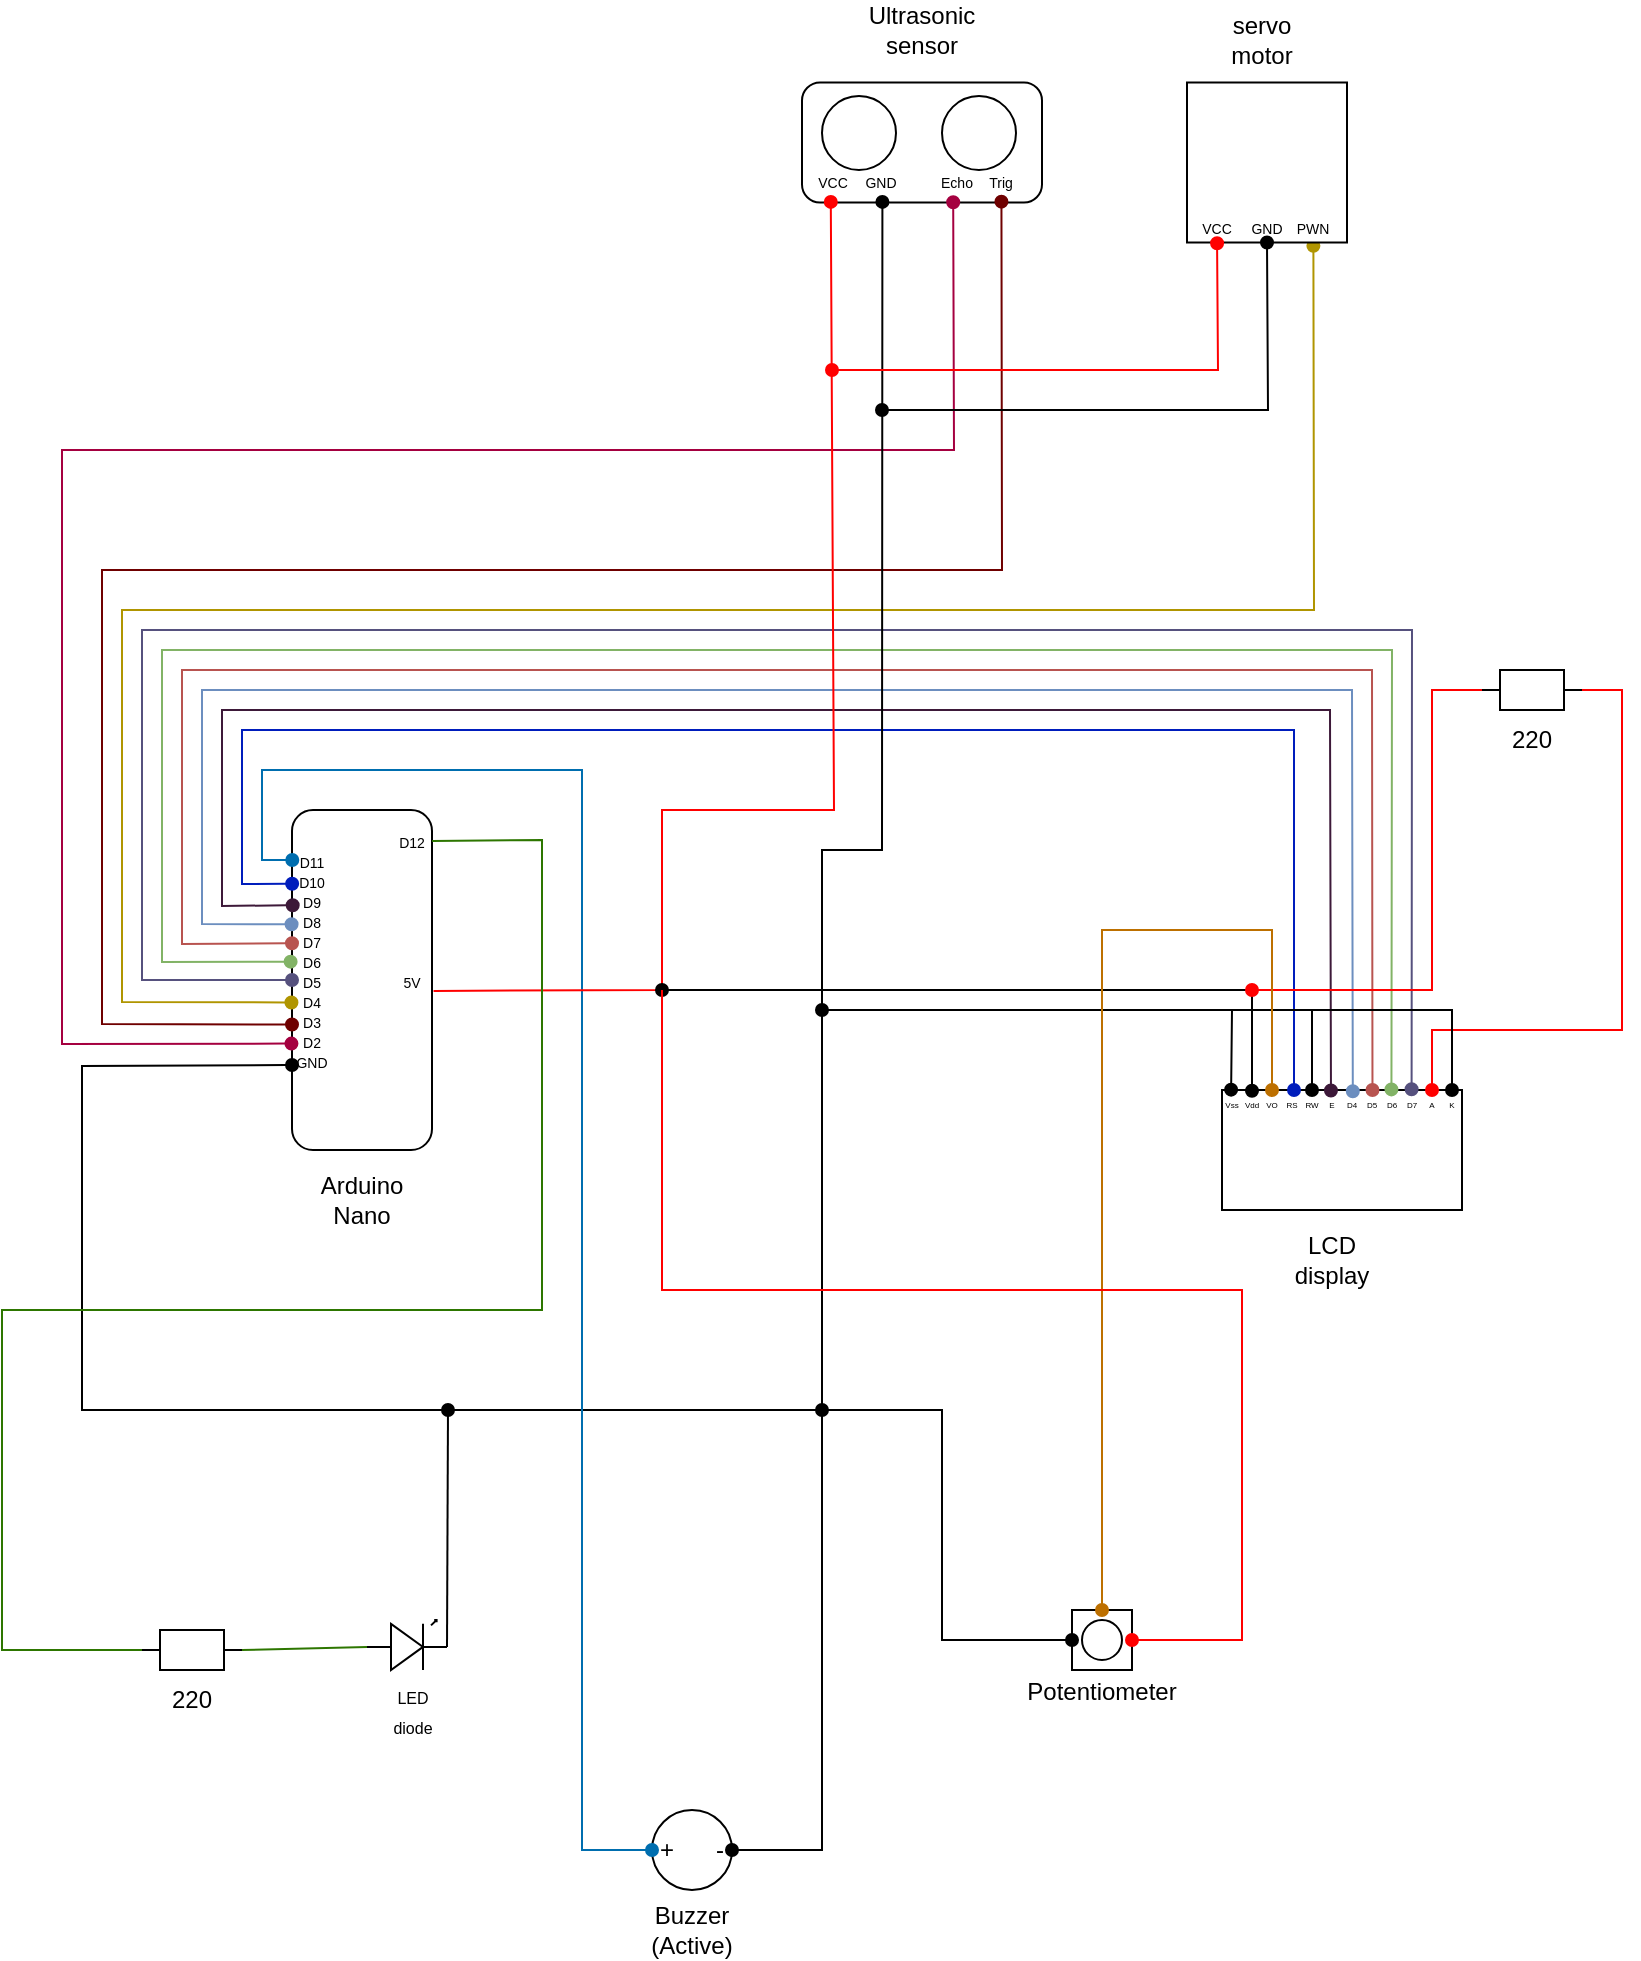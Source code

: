 <mxfile version="27.0.2">
  <diagram name="Page-1" id="8T4DduPxEkSUczB1RB__">
    <mxGraphModel dx="1150" dy="988" grid="1" gridSize="10" guides="1" tooltips="1" connect="1" arrows="1" fold="1" page="1" pageScale="1" pageWidth="850" pageHeight="1100" math="0" shadow="0">
      <root>
        <mxCell id="0" />
        <mxCell id="1" parent="0" />
        <mxCell id="VtMSIpUSbgN7GNLW5Yxd-1" value="" style="rounded=1;whiteSpace=wrap;html=1;rotation=90;" vertex="1" parent="1">
          <mxGeometry x="105" y="470" width="170" height="70" as="geometry" />
        </mxCell>
        <mxCell id="VtMSIpUSbgN7GNLW5Yxd-2" value="&lt;font style=&quot;font-size: 7px;&quot;&gt;D2&lt;/font&gt;" style="text;strokeColor=none;align=center;fillColor=none;html=1;verticalAlign=middle;whiteSpace=wrap;rounded=0;" vertex="1" parent="1">
          <mxGeometry x="160" y="530" width="10" height="10" as="geometry" />
        </mxCell>
        <mxCell id="VtMSIpUSbgN7GNLW5Yxd-4" value="&lt;font style=&quot;font-size: 7px;&quot;&gt;D3&lt;/font&gt;" style="text;strokeColor=none;align=center;fillColor=none;html=1;verticalAlign=middle;whiteSpace=wrap;rounded=0;" vertex="1" parent="1">
          <mxGeometry x="160" y="520" width="10" height="10" as="geometry" />
        </mxCell>
        <mxCell id="VtMSIpUSbgN7GNLW5Yxd-5" value="&lt;font style=&quot;font-size: 7px;&quot;&gt;D4&lt;/font&gt;" style="text;strokeColor=none;align=center;fillColor=none;html=1;verticalAlign=middle;whiteSpace=wrap;rounded=0;" vertex="1" parent="1">
          <mxGeometry x="160" y="510" width="10" height="10" as="geometry" />
        </mxCell>
        <mxCell id="VtMSIpUSbgN7GNLW5Yxd-6" value="&lt;font style=&quot;font-size: 7px;&quot;&gt;D5&lt;/font&gt;" style="text;strokeColor=none;align=center;fillColor=none;html=1;verticalAlign=middle;whiteSpace=wrap;rounded=0;" vertex="1" parent="1">
          <mxGeometry x="160" y="500" width="10" height="10" as="geometry" />
        </mxCell>
        <mxCell id="VtMSIpUSbgN7GNLW5Yxd-7" value="&lt;font style=&quot;font-size: 7px;&quot;&gt;D6&lt;/font&gt;" style="text;strokeColor=none;align=center;fillColor=none;html=1;verticalAlign=middle;whiteSpace=wrap;rounded=0;" vertex="1" parent="1">
          <mxGeometry x="160" y="490" width="10" height="10" as="geometry" />
        </mxCell>
        <mxCell id="VtMSIpUSbgN7GNLW5Yxd-8" value="&lt;font style=&quot;font-size: 7px;&quot;&gt;D7&lt;/font&gt;" style="text;strokeColor=none;align=center;fillColor=none;html=1;verticalAlign=middle;whiteSpace=wrap;rounded=0;" vertex="1" parent="1">
          <mxGeometry x="160" y="480" width="10" height="10" as="geometry" />
        </mxCell>
        <mxCell id="VtMSIpUSbgN7GNLW5Yxd-9" value="&lt;font style=&quot;font-size: 7px;&quot;&gt;D8&lt;/font&gt;" style="text;strokeColor=none;align=center;fillColor=none;html=1;verticalAlign=middle;whiteSpace=wrap;rounded=0;" vertex="1" parent="1">
          <mxGeometry x="160" y="470" width="10" height="10" as="geometry" />
        </mxCell>
        <mxCell id="VtMSIpUSbgN7GNLW5Yxd-10" value="&lt;font style=&quot;font-size: 7px;&quot;&gt;D9&lt;/font&gt;" style="text;strokeColor=none;align=center;fillColor=none;html=1;verticalAlign=middle;whiteSpace=wrap;rounded=0;" vertex="1" parent="1">
          <mxGeometry x="160" y="460" width="10" height="10" as="geometry" />
        </mxCell>
        <mxCell id="VtMSIpUSbgN7GNLW5Yxd-11" value="&lt;font style=&quot;font-size: 7px;&quot;&gt;D10&lt;/font&gt;" style="text;strokeColor=none;align=center;fillColor=none;html=1;verticalAlign=middle;whiteSpace=wrap;rounded=0;" vertex="1" parent="1">
          <mxGeometry x="160" y="450" width="10" height="10" as="geometry" />
        </mxCell>
        <mxCell id="VtMSIpUSbgN7GNLW5Yxd-12" value="&lt;font style=&quot;font-size: 7px;&quot;&gt;D11&lt;/font&gt;" style="text;strokeColor=none;align=center;fillColor=none;html=1;verticalAlign=middle;whiteSpace=wrap;rounded=0;" vertex="1" parent="1">
          <mxGeometry x="160" y="440" width="10" height="10" as="geometry" />
        </mxCell>
        <mxCell id="VtMSIpUSbgN7GNLW5Yxd-13" value="&lt;font style=&quot;font-size: 7px;&quot;&gt;D12&lt;/font&gt;" style="text;strokeColor=none;align=center;fillColor=none;html=1;verticalAlign=middle;whiteSpace=wrap;rounded=0;" vertex="1" parent="1">
          <mxGeometry x="210" y="430" width="10" height="10" as="geometry" />
        </mxCell>
        <mxCell id="VtMSIpUSbgN7GNLW5Yxd-14" value="&lt;font style=&quot;font-size: 7px;&quot;&gt;GND&lt;/font&gt;" style="text;strokeColor=none;align=center;fillColor=none;html=1;verticalAlign=middle;whiteSpace=wrap;rounded=0;" vertex="1" parent="1">
          <mxGeometry x="160" y="540" width="10" height="10" as="geometry" />
        </mxCell>
        <mxCell id="VtMSIpUSbgN7GNLW5Yxd-15" value="&lt;span style=&quot;font-size: 7px;&quot;&gt;5V&lt;/span&gt;" style="text;strokeColor=none;align=center;fillColor=none;html=1;verticalAlign=middle;whiteSpace=wrap;rounded=0;" vertex="1" parent="1">
          <mxGeometry x="210" y="500" width="10" height="10" as="geometry" />
        </mxCell>
        <mxCell id="VtMSIpUSbgN7GNLW5Yxd-17" value="" style="rounded=0;whiteSpace=wrap;html=1;" vertex="1" parent="1">
          <mxGeometry x="620" y="560" width="120" height="60" as="geometry" />
        </mxCell>
        <mxCell id="VtMSIpUSbgN7GNLW5Yxd-18" value="Arduino Nano" style="text;strokeColor=none;align=center;fillColor=none;html=1;verticalAlign=middle;whiteSpace=wrap;rounded=0;" vertex="1" parent="1">
          <mxGeometry x="160" y="600" width="60" height="30" as="geometry" />
        </mxCell>
        <mxCell id="VtMSIpUSbgN7GNLW5Yxd-19" value="&lt;font style=&quot;font-size: 4px;&quot;&gt;Vss&lt;/font&gt;" style="text;strokeColor=none;align=center;fillColor=none;html=1;verticalAlign=middle;whiteSpace=wrap;rounded=0;" vertex="1" parent="1">
          <mxGeometry x="620" y="560" width="10" height="10" as="geometry" />
        </mxCell>
        <mxCell id="VtMSIpUSbgN7GNLW5Yxd-23" value="&lt;font style=&quot;font-size: 4px;&quot;&gt;Vdd&lt;/font&gt;" style="text;strokeColor=none;align=center;fillColor=none;html=1;verticalAlign=middle;whiteSpace=wrap;rounded=0;" vertex="1" parent="1">
          <mxGeometry x="630" y="560" width="10" height="10" as="geometry" />
        </mxCell>
        <mxCell id="VtMSIpUSbgN7GNLW5Yxd-24" value="&lt;font style=&quot;font-size: 4px;&quot;&gt;VO&lt;/font&gt;" style="text;strokeColor=none;align=center;fillColor=none;html=1;verticalAlign=middle;whiteSpace=wrap;rounded=0;" vertex="1" parent="1">
          <mxGeometry x="640" y="560" width="10" height="10" as="geometry" />
        </mxCell>
        <mxCell id="VtMSIpUSbgN7GNLW5Yxd-25" value="&lt;font style=&quot;font-size: 4px;&quot;&gt;RS&lt;/font&gt;" style="text;strokeColor=none;align=center;fillColor=none;html=1;verticalAlign=middle;whiteSpace=wrap;rounded=0;" vertex="1" parent="1">
          <mxGeometry x="650" y="560" width="10" height="10" as="geometry" />
        </mxCell>
        <mxCell id="VtMSIpUSbgN7GNLW5Yxd-26" value="&lt;font style=&quot;font-size: 4px;&quot;&gt;RW&lt;/font&gt;" style="text;strokeColor=none;align=center;fillColor=none;html=1;verticalAlign=middle;whiteSpace=wrap;rounded=0;" vertex="1" parent="1">
          <mxGeometry x="660" y="560" width="10" height="10" as="geometry" />
        </mxCell>
        <mxCell id="VtMSIpUSbgN7GNLW5Yxd-27" value="&lt;span style=&quot;font-size: 4px;&quot;&gt;E&lt;/span&gt;" style="text;strokeColor=none;align=center;fillColor=none;html=1;verticalAlign=middle;whiteSpace=wrap;rounded=0;" vertex="1" parent="1">
          <mxGeometry x="670" y="560" width="10" height="10" as="geometry" />
        </mxCell>
        <mxCell id="VtMSIpUSbgN7GNLW5Yxd-28" value="&lt;span style=&quot;font-size: 4px;&quot;&gt;D4&lt;/span&gt;" style="text;strokeColor=none;align=center;fillColor=none;html=1;verticalAlign=middle;whiteSpace=wrap;rounded=0;" vertex="1" parent="1">
          <mxGeometry x="680" y="560" width="10" height="10" as="geometry" />
        </mxCell>
        <mxCell id="VtMSIpUSbgN7GNLW5Yxd-29" value="&lt;span style=&quot;font-size: 4px;&quot;&gt;D5&lt;/span&gt;" style="text;strokeColor=none;align=center;fillColor=none;html=1;verticalAlign=middle;whiteSpace=wrap;rounded=0;" vertex="1" parent="1">
          <mxGeometry x="690" y="560" width="10" height="10" as="geometry" />
        </mxCell>
        <mxCell id="VtMSIpUSbgN7GNLW5Yxd-30" value="&lt;span style=&quot;font-size: 4px;&quot;&gt;D6&lt;/span&gt;" style="text;strokeColor=none;align=center;fillColor=none;html=1;verticalAlign=middle;whiteSpace=wrap;rounded=0;" vertex="1" parent="1">
          <mxGeometry x="700" y="560" width="10" height="10" as="geometry" />
        </mxCell>
        <mxCell id="VtMSIpUSbgN7GNLW5Yxd-31" value="&lt;span style=&quot;font-size: 4px;&quot;&gt;D7&lt;/span&gt;" style="text;strokeColor=none;align=center;fillColor=none;html=1;verticalAlign=middle;whiteSpace=wrap;rounded=0;" vertex="1" parent="1">
          <mxGeometry x="710" y="560" width="10" height="10" as="geometry" />
        </mxCell>
        <mxCell id="VtMSIpUSbgN7GNLW5Yxd-32" value="&lt;span style=&quot;font-size: 4px;&quot;&gt;A&lt;/span&gt;" style="text;strokeColor=none;align=center;fillColor=none;html=1;verticalAlign=middle;whiteSpace=wrap;rounded=0;" vertex="1" parent="1">
          <mxGeometry x="720" y="560" width="10" height="10" as="geometry" />
        </mxCell>
        <mxCell id="VtMSIpUSbgN7GNLW5Yxd-33" value="&lt;span style=&quot;font-size: 4px;&quot;&gt;K&lt;/span&gt;" style="text;strokeColor=none;align=center;fillColor=none;html=1;verticalAlign=middle;whiteSpace=wrap;rounded=0;" vertex="1" parent="1">
          <mxGeometry x="730" y="560" width="10" height="10" as="geometry" />
        </mxCell>
        <mxCell id="VtMSIpUSbgN7GNLW5Yxd-34" value="LCD display" style="text;strokeColor=none;align=center;fillColor=none;html=1;verticalAlign=middle;whiteSpace=wrap;rounded=0;" vertex="1" parent="1">
          <mxGeometry x="645" y="630" width="60" height="30" as="geometry" />
        </mxCell>
        <mxCell id="VtMSIpUSbgN7GNLW5Yxd-35" value="" style="ellipse;whiteSpace=wrap;html=1;aspect=fixed;" vertex="1" parent="1">
          <mxGeometry x="335" y="920" width="40" height="40" as="geometry" />
        </mxCell>
        <mxCell id="VtMSIpUSbgN7GNLW5Yxd-36" value="Buzzer&lt;br&gt;(Active)" style="text;strokeColor=none;align=center;fillColor=none;html=1;verticalAlign=middle;whiteSpace=wrap;rounded=0;" vertex="1" parent="1">
          <mxGeometry x="330" y="970" width="50" height="20" as="geometry" />
        </mxCell>
        <mxCell id="VtMSIpUSbgN7GNLW5Yxd-37" value="-" style="text;strokeColor=none;align=center;fillColor=none;html=1;verticalAlign=middle;whiteSpace=wrap;rounded=0;" vertex="1" parent="1">
          <mxGeometry x="363" y="935" width="12" height="10" as="geometry" />
        </mxCell>
        <mxCell id="VtMSIpUSbgN7GNLW5Yxd-38" value="+" style="text;strokeColor=none;align=center;fillColor=none;html=1;verticalAlign=middle;whiteSpace=wrap;rounded=0;" vertex="1" parent="1">
          <mxGeometry x="335" y="932.5" width="15" height="15" as="geometry" />
        </mxCell>
        <mxCell id="VtMSIpUSbgN7GNLW5Yxd-39" value="" style="whiteSpace=wrap;html=1;aspect=fixed;" vertex="1" parent="1">
          <mxGeometry x="545" y="820" width="30" height="30" as="geometry" />
        </mxCell>
        <mxCell id="VtMSIpUSbgN7GNLW5Yxd-40" value="" style="ellipse;whiteSpace=wrap;html=1;aspect=fixed;" vertex="1" parent="1">
          <mxGeometry x="550" y="825" width="20" height="20" as="geometry" />
        </mxCell>
        <mxCell id="VtMSIpUSbgN7GNLW5Yxd-42" value="Potentiometer" style="text;strokeColor=none;align=center;fillColor=none;html=1;verticalAlign=middle;whiteSpace=wrap;rounded=0;" vertex="1" parent="1">
          <mxGeometry x="530" y="852.5" width="60" height="17.5" as="geometry" />
        </mxCell>
        <mxCell id="VtMSIpUSbgN7GNLW5Yxd-45" value="&lt;font style=&quot;font-size: 8px;&quot;&gt;LED&lt;br&gt;diode&lt;/font&gt;" style="text;strokeColor=none;align=center;fillColor=none;html=1;verticalAlign=middle;whiteSpace=wrap;rounded=0;" vertex="1" parent="1">
          <mxGeometry x="197.5" y="860" width="35" height="20" as="geometry" />
        </mxCell>
        <mxCell id="VtMSIpUSbgN7GNLW5Yxd-53" value="" style="endArrow=oval;html=1;rounded=0;entryX=0.75;entryY=1;entryDx=0;entryDy=0;exitX=0.038;exitY=-0.003;exitDx=0;exitDy=0;exitPerimeter=0;startArrow=oval;startFill=1;endFill=1;" edge="1" parent="1" source="VtMSIpUSbgN7GNLW5Yxd-17" target="VtMSIpUSbgN7GNLW5Yxd-1">
          <mxGeometry width="50" height="50" relative="1" as="geometry">
            <mxPoint x="620" y="520" as="sourcePoint" />
            <mxPoint x="140" y="540" as="targetPoint" />
            <Array as="points">
              <mxPoint x="625" y="520" />
              <mxPoint x="420" y="520" />
              <mxPoint x="420" y="720" />
              <mxPoint x="50" y="720" />
              <mxPoint x="50" y="548" />
            </Array>
          </mxGeometry>
        </mxCell>
        <mxCell id="VtMSIpUSbgN7GNLW5Yxd-56" value="" style="rounded=1;whiteSpace=wrap;html=1;" vertex="1" parent="1">
          <mxGeometry x="410" y="56.25" width="120" height="60" as="geometry" />
        </mxCell>
        <mxCell id="VtMSIpUSbgN7GNLW5Yxd-57" value="" style="ellipse;whiteSpace=wrap;html=1;aspect=fixed;" vertex="1" parent="1">
          <mxGeometry x="420" y="63" width="37" height="37" as="geometry" />
        </mxCell>
        <mxCell id="VtMSIpUSbgN7GNLW5Yxd-59" value="" style="ellipse;whiteSpace=wrap;html=1;aspect=fixed;" vertex="1" parent="1">
          <mxGeometry x="480" y="63" width="37" height="37" as="geometry" />
        </mxCell>
        <mxCell id="VtMSIpUSbgN7GNLW5Yxd-60" value="&lt;font style=&quot;font-size: 7px;&quot;&gt;VCC&lt;/font&gt;" style="text;strokeColor=none;align=center;fillColor=none;html=1;verticalAlign=middle;whiteSpace=wrap;rounded=0;" vertex="1" parent="1">
          <mxGeometry x="418" y="100" width="15" height="10" as="geometry" />
        </mxCell>
        <mxCell id="VtMSIpUSbgN7GNLW5Yxd-61" value="&lt;font style=&quot;font-size: 7px;&quot;&gt;GND&lt;/font&gt;" style="text;strokeColor=none;align=center;fillColor=none;html=1;verticalAlign=middle;whiteSpace=wrap;rounded=0;" vertex="1" parent="1">
          <mxGeometry x="442" y="100" width="15" height="10" as="geometry" />
        </mxCell>
        <mxCell id="VtMSIpUSbgN7GNLW5Yxd-62" value="&lt;font style=&quot;font-size: 7px;&quot;&gt;Echo&lt;/font&gt;" style="text;strokeColor=none;align=center;fillColor=none;html=1;verticalAlign=middle;whiteSpace=wrap;rounded=0;" vertex="1" parent="1">
          <mxGeometry x="480" y="100" width="15" height="10" as="geometry" />
        </mxCell>
        <mxCell id="VtMSIpUSbgN7GNLW5Yxd-64" value="&lt;font style=&quot;font-size: 7px;&quot;&gt;Trig&lt;/font&gt;" style="text;strokeColor=none;align=center;fillColor=none;html=1;verticalAlign=middle;whiteSpace=wrap;rounded=0;" vertex="1" parent="1">
          <mxGeometry x="502" y="100" width="15" height="10" as="geometry" />
        </mxCell>
        <mxCell id="VtMSIpUSbgN7GNLW5Yxd-65" value="" style="endArrow=oval;html=1;rounded=0;exitX=0.631;exitY=1;exitDx=0;exitDy=0;exitPerimeter=0;startArrow=oval;startFill=1;endFill=1;shadow=0;entryX=0.831;entryY=0.993;entryDx=0;entryDy=0;entryPerimeter=0;fillColor=#a20025;strokeColor=#6F0000;" edge="1" parent="1" source="VtMSIpUSbgN7GNLW5Yxd-1" target="VtMSIpUSbgN7GNLW5Yxd-56">
          <mxGeometry width="50" height="50" relative="1" as="geometry">
            <mxPoint x="88" y="410" as="sourcePoint" />
            <mxPoint x="550" y="150" as="targetPoint" />
            <Array as="points">
              <mxPoint x="60" y="527" />
              <mxPoint x="60" y="300" />
              <mxPoint x="510" y="300" />
            </Array>
          </mxGeometry>
        </mxCell>
        <mxCell id="VtMSIpUSbgN7GNLW5Yxd-66" value="" style="endArrow=oval;html=1;rounded=0;exitX=0.566;exitY=1.004;exitDx=0;exitDy=0;exitPerimeter=0;startArrow=oval;startFill=1;endFill=1;entryX=0.79;entryY=1.021;entryDx=0;entryDy=0;entryPerimeter=0;fillColor=#e3c800;strokeColor=#B09500;" edge="1" parent="1" source="VtMSIpUSbgN7GNLW5Yxd-1" target="VtMSIpUSbgN7GNLW5Yxd-69">
          <mxGeometry width="50" height="50" relative="1" as="geometry">
            <mxPoint x="120" y="490" as="sourcePoint" />
            <mxPoint x="660" y="260" as="targetPoint" />
            <Array as="points">
              <mxPoint x="70" y="516" />
              <mxPoint x="70" y="320" />
              <mxPoint x="666" y="320" />
            </Array>
          </mxGeometry>
        </mxCell>
        <mxCell id="VtMSIpUSbgN7GNLW5Yxd-67" value="" style="endArrow=oval;html=1;rounded=0;entryX=0.687;entryY=1.004;entryDx=0;entryDy=0;entryPerimeter=0;startArrow=oval;startFill=1;endFill=1;exitX=0.63;exitY=0.998;exitDx=0;exitDy=0;exitPerimeter=0;fillColor=#d80073;strokeColor=#A50040;" edge="1" parent="1" source="VtMSIpUSbgN7GNLW5Yxd-56" target="VtMSIpUSbgN7GNLW5Yxd-1">
          <mxGeometry width="50" height="50" relative="1" as="geometry">
            <mxPoint x="480" y="240" as="sourcePoint" />
            <mxPoint x="119" y="490" as="targetPoint" />
            <Array as="points">
              <mxPoint x="486" y="240" />
              <mxPoint x="40" y="240" />
              <mxPoint x="40" y="537" />
            </Array>
          </mxGeometry>
        </mxCell>
        <mxCell id="VtMSIpUSbgN7GNLW5Yxd-69" value="" style="whiteSpace=wrap;html=1;aspect=fixed;" vertex="1" parent="1">
          <mxGeometry x="602.5" y="56.25" width="80" height="80" as="geometry" />
        </mxCell>
        <mxCell id="VtMSIpUSbgN7GNLW5Yxd-70" value="Ultrasonic sensor" style="text;strokeColor=none;align=center;fillColor=none;html=1;verticalAlign=middle;whiteSpace=wrap;rounded=0;" vertex="1" parent="1">
          <mxGeometry x="440" y="15" width="60" height="30" as="geometry" />
        </mxCell>
        <mxCell id="VtMSIpUSbgN7GNLW5Yxd-71" value="servo motor" style="text;strokeColor=none;align=center;fillColor=none;html=1;verticalAlign=middle;whiteSpace=wrap;rounded=0;" vertex="1" parent="1">
          <mxGeometry x="610" y="20" width="60" height="30" as="geometry" />
        </mxCell>
        <mxCell id="VtMSIpUSbgN7GNLW5Yxd-73" value="&lt;span style=&quot;font-size: 7px;&quot;&gt;VCC&lt;/span&gt;" style="text;strokeColor=none;align=center;fillColor=none;html=1;verticalAlign=middle;whiteSpace=wrap;rounded=0;" vertex="1" parent="1">
          <mxGeometry x="610" y="123.25" width="15" height="10" as="geometry" />
        </mxCell>
        <mxCell id="VtMSIpUSbgN7GNLW5Yxd-74" value="&lt;span style=&quot;font-size: 7px;&quot;&gt;GND&lt;/span&gt;" style="text;strokeColor=none;align=center;fillColor=none;html=1;verticalAlign=middle;whiteSpace=wrap;rounded=0;" vertex="1" parent="1">
          <mxGeometry x="635" y="123.25" width="15" height="10" as="geometry" />
        </mxCell>
        <mxCell id="VtMSIpUSbgN7GNLW5Yxd-75" value="&lt;span style=&quot;font-size: 7px;&quot;&gt;PWN&lt;/span&gt;" style="text;strokeColor=none;align=center;fillColor=none;html=1;verticalAlign=middle;whiteSpace=wrap;rounded=0;" vertex="1" parent="1">
          <mxGeometry x="657.5" y="123.25" width="15" height="10" as="geometry" />
        </mxCell>
        <mxCell id="VtMSIpUSbgN7GNLW5Yxd-76" value="" style="endArrow=oval;html=1;rounded=0;exitX=0.5;exitY=1;exitDx=0;exitDy=0;entryX=0.79;entryY=-0.006;entryDx=0;entryDy=0;entryPerimeter=0;startArrow=oval;startFill=1;endFill=1;fillColor=#d0cee2;strokeColor=#56517e;" edge="1" parent="1" source="VtMSIpUSbgN7GNLW5Yxd-1" target="VtMSIpUSbgN7GNLW5Yxd-17">
          <mxGeometry width="50" height="50" relative="1" as="geometry">
            <mxPoint x="110" y="410" as="sourcePoint" />
            <mxPoint x="720" y="530" as="targetPoint" />
            <Array as="points">
              <mxPoint x="80" y="505" />
              <mxPoint x="80" y="330" />
              <mxPoint x="715" y="330" />
            </Array>
          </mxGeometry>
        </mxCell>
        <mxCell id="VtMSIpUSbgN7GNLW5Yxd-77" value="" style="endArrow=oval;html=1;rounded=0;exitX=0.446;exitY=1.01;exitDx=0;exitDy=0;exitPerimeter=0;entryX=0.706;entryY=-0.005;entryDx=0;entryDy=0;entryPerimeter=0;startArrow=oval;startFill=1;endFill=1;fillColor=#d5e8d4;gradientColor=#97d077;strokeColor=#82b366;" edge="1" parent="1" source="VtMSIpUSbgN7GNLW5Yxd-1" target="VtMSIpUSbgN7GNLW5Yxd-17">
          <mxGeometry width="50" height="50" relative="1" as="geometry">
            <mxPoint x="100" y="410" as="sourcePoint" />
            <mxPoint x="670" y="460" as="targetPoint" />
            <Array as="points">
              <mxPoint x="90" y="496" />
              <mxPoint x="90" y="340" />
              <mxPoint x="705" y="340" />
            </Array>
          </mxGeometry>
        </mxCell>
        <mxCell id="VtMSIpUSbgN7GNLW5Yxd-81" value="" style="endArrow=oval;html=1;rounded=0;exitX=0.392;exitY=1;exitDx=0;exitDy=0;exitPerimeter=0;entryX=0.627;entryY=0;entryDx=0;entryDy=0;entryPerimeter=0;startArrow=oval;startFill=1;endFill=1;fillColor=#f8cecc;gradientColor=#ea6b66;strokeColor=#b85450;" edge="1" parent="1" source="VtMSIpUSbgN7GNLW5Yxd-1" target="VtMSIpUSbgN7GNLW5Yxd-17">
          <mxGeometry width="50" height="50" relative="1" as="geometry">
            <mxPoint x="275" y="400" as="sourcePoint" />
            <mxPoint x="680" y="350" as="targetPoint" />
            <Array as="points">
              <mxPoint x="100" y="487" />
              <mxPoint x="100" y="350" />
              <mxPoint x="695" y="350" />
            </Array>
          </mxGeometry>
        </mxCell>
        <mxCell id="VtMSIpUSbgN7GNLW5Yxd-83" value="" style="endArrow=oval;html=1;rounded=0;exitX=0.336;exitY=1.003;exitDx=0;exitDy=0;exitPerimeter=0;entryX=0.545;entryY=0.01;entryDx=0;entryDy=0;entryPerimeter=0;startArrow=oval;startFill=1;endFill=1;fillColor=#dae8fc;gradientColor=#7ea6e0;strokeColor=#6c8ebf;" edge="1" parent="1" source="VtMSIpUSbgN7GNLW5Yxd-1" target="VtMSIpUSbgN7GNLW5Yxd-17">
          <mxGeometry width="50" height="50" relative="1" as="geometry">
            <mxPoint x="242.5" y="410" as="sourcePoint" />
            <mxPoint x="680" y="360" as="targetPoint" />
            <Array as="points">
              <mxPoint x="110" y="477" />
              <mxPoint x="110" y="360" />
              <mxPoint x="685" y="360" />
            </Array>
          </mxGeometry>
        </mxCell>
        <mxCell id="VtMSIpUSbgN7GNLW5Yxd-85" value="" style="endArrow=oval;html=1;rounded=0;exitX=0.28;exitY=0.995;exitDx=0;exitDy=0;exitPerimeter=0;entryX=0.454;entryY=0.004;entryDx=0;entryDy=0;entryPerimeter=0;startArrow=oval;startFill=1;endFill=1;fillColor=#ffff88;strokeColor=#3D1939;" edge="1" parent="1" source="VtMSIpUSbgN7GNLW5Yxd-1" target="VtMSIpUSbgN7GNLW5Yxd-17">
          <mxGeometry width="50" height="50" relative="1" as="geometry">
            <mxPoint x="275" y="430" as="sourcePoint" />
            <mxPoint x="660" y="370" as="targetPoint" />
            <Array as="points">
              <mxPoint x="120" y="468" />
              <mxPoint x="120" y="370" />
              <mxPoint x="674" y="370" />
            </Array>
          </mxGeometry>
        </mxCell>
        <mxCell id="VtMSIpUSbgN7GNLW5Yxd-86" value="" style="endArrow=oval;html=1;rounded=0;exitX=0.217;exitY=0.999;exitDx=0;exitDy=0;exitPerimeter=0;startArrow=oval;startFill=1;endFill=1;fillColor=#0050ef;strokeColor=#001DBC;" edge="1" parent="1" source="VtMSIpUSbgN7GNLW5Yxd-1">
          <mxGeometry width="50" height="50" relative="1" as="geometry">
            <mxPoint x="272.5" y="420" as="sourcePoint" />
            <mxPoint x="656" y="560" as="targetPoint" />
            <Array as="points">
              <mxPoint x="130" y="457" />
              <mxPoint x="130" y="380" />
              <mxPoint x="656" y="380" />
            </Array>
          </mxGeometry>
        </mxCell>
        <mxCell id="VtMSIpUSbgN7GNLW5Yxd-88" value="" style="endArrow=oval;html=1;rounded=0;startArrow=none;startFill=0;endFill=1;" edge="1" parent="1">
          <mxGeometry width="50" height="50" relative="1" as="geometry">
            <mxPoint x="620" y="520" as="sourcePoint" />
            <mxPoint x="665" y="560" as="targetPoint" />
            <Array as="points">
              <mxPoint x="665" y="520" />
            </Array>
          </mxGeometry>
        </mxCell>
        <mxCell id="VtMSIpUSbgN7GNLW5Yxd-90" value="" style="pointerEvents=1;verticalLabelPosition=bottom;shadow=0;dashed=0;align=center;html=1;verticalAlign=top;shape=mxgraph.electrical.resistors.resistor_1;" vertex="1" parent="1">
          <mxGeometry x="80" y="830" width="50" height="20" as="geometry" />
        </mxCell>
        <mxCell id="VtMSIpUSbgN7GNLW5Yxd-92" value="220" style="text;strokeColor=none;align=center;fillColor=none;html=1;verticalAlign=middle;whiteSpace=wrap;rounded=0;" vertex="1" parent="1">
          <mxGeometry x="90" y="860" width="30" height="10" as="geometry" />
        </mxCell>
        <mxCell id="VtMSIpUSbgN7GNLW5Yxd-95" value="" style="endArrow=oval;html=1;rounded=0;entryX=1;entryY=0.5;entryDx=0;entryDy=0;startArrow=oval;startFill=1;endFill=1;" edge="1" parent="1" target="VtMSIpUSbgN7GNLW5Yxd-37">
          <mxGeometry width="50" height="50" relative="1" as="geometry">
            <mxPoint x="420" y="720" as="sourcePoint" />
            <mxPoint x="420" y="930" as="targetPoint" />
            <Array as="points">
              <mxPoint x="420" y="940" />
            </Array>
          </mxGeometry>
        </mxCell>
        <mxCell id="VtMSIpUSbgN7GNLW5Yxd-96" value="" style="endArrow=oval;html=1;rounded=0;exitX=0.147;exitY=0.998;exitDx=0;exitDy=0;exitPerimeter=0;entryX=0;entryY=0.5;entryDx=0;entryDy=0;fillColor=#1ba1e2;strokeColor=#006EAF;startArrow=oval;startFill=1;endFill=1;" edge="1" parent="1" source="VtMSIpUSbgN7GNLW5Yxd-1" target="VtMSIpUSbgN7GNLW5Yxd-38">
          <mxGeometry width="50" height="50" relative="1" as="geometry">
            <mxPoint x="300" y="470" as="sourcePoint" />
            <mxPoint x="350" y="420" as="targetPoint" />
            <Array as="points">
              <mxPoint x="140" y="445" />
              <mxPoint x="140" y="400" />
              <mxPoint x="300" y="400" />
              <mxPoint x="300" y="940" />
            </Array>
          </mxGeometry>
        </mxCell>
        <mxCell id="VtMSIpUSbgN7GNLW5Yxd-97" value="" style="endArrow=oval;html=1;rounded=0;exitX=0.532;exitY=-0.011;exitDx=0;exitDy=0;exitPerimeter=0;strokeColor=#FF0000;entryX=0.12;entryY=0.995;entryDx=0;entryDy=0;entryPerimeter=0;endFill=1;" edge="1" parent="1" source="VtMSIpUSbgN7GNLW5Yxd-1" target="VtMSIpUSbgN7GNLW5Yxd-56">
          <mxGeometry width="50" height="50" relative="1" as="geometry">
            <mxPoint x="350" y="500" as="sourcePoint" />
            <mxPoint x="426" y="120" as="targetPoint" />
            <Array as="points">
              <mxPoint x="340" y="510" />
              <mxPoint x="340" y="420" />
              <mxPoint x="426" y="420" />
            </Array>
          </mxGeometry>
        </mxCell>
        <mxCell id="VtMSIpUSbgN7GNLW5Yxd-98" value="" style="endArrow=oval;html=1;rounded=0;strokeColor=light-dark(#000000,#FF0000);startArrow=oval;startFill=1;endFill=1;entryX=0.125;entryY=0.006;entryDx=0;entryDy=0;entryPerimeter=0;" edge="1" parent="1" target="VtMSIpUSbgN7GNLW5Yxd-17">
          <mxGeometry width="50" height="50" relative="1" as="geometry">
            <mxPoint x="340" y="510" as="sourcePoint" />
            <mxPoint x="645" y="560" as="targetPoint" />
            <Array as="points">
              <mxPoint x="635" y="510" />
            </Array>
          </mxGeometry>
        </mxCell>
        <mxCell id="VtMSIpUSbgN7GNLW5Yxd-99" value="" style="endArrow=oval;html=1;rounded=0;startArrow=oval;startFill=1;entryX=0.335;entryY=0.995;entryDx=0;entryDy=0;entryPerimeter=0;endFill=1;" edge="1" parent="1" target="VtMSIpUSbgN7GNLW5Yxd-56">
          <mxGeometry width="50" height="50" relative="1" as="geometry">
            <mxPoint x="420" y="520" as="sourcePoint" />
            <mxPoint x="450" y="120" as="targetPoint" />
            <Array as="points">
              <mxPoint x="420" y="440" />
              <mxPoint x="450" y="440" />
            </Array>
          </mxGeometry>
        </mxCell>
        <mxCell id="VtMSIpUSbgN7GNLW5Yxd-100" value="" style="endArrow=oval;html=1;rounded=0;entryX=0.188;entryY=1.005;entryDx=0;entryDy=0;entryPerimeter=0;startArrow=oval;startFill=1;endFill=1;strokeColor=#FF0000;" edge="1" parent="1" target="VtMSIpUSbgN7GNLW5Yxd-69">
          <mxGeometry width="50" height="50" relative="1" as="geometry">
            <mxPoint x="425" y="200" as="sourcePoint" />
            <mxPoint x="625" y="200" as="targetPoint" />
            <Array as="points">
              <mxPoint x="618" y="200" />
            </Array>
          </mxGeometry>
        </mxCell>
        <mxCell id="VtMSIpUSbgN7GNLW5Yxd-101" value="" style="endArrow=oval;html=1;rounded=0;entryX=0.5;entryY=1;entryDx=0;entryDy=0;startArrow=oval;startFill=1;endFill=1;" edge="1" parent="1" target="VtMSIpUSbgN7GNLW5Yxd-69">
          <mxGeometry width="50" height="50" relative="1" as="geometry">
            <mxPoint x="450" y="220" as="sourcePoint" />
            <mxPoint x="640" y="240" as="targetPoint" />
            <Array as="points">
              <mxPoint x="643" y="220" />
            </Array>
          </mxGeometry>
        </mxCell>
        <mxCell id="VtMSIpUSbgN7GNLW5Yxd-104" value="" style="pointerEvents=1;verticalLabelPosition=bottom;shadow=0;dashed=0;align=center;html=1;verticalAlign=top;shape=mxgraph.electrical.resistors.resistor_1;" vertex="1" parent="1">
          <mxGeometry x="750" y="350" width="50" height="20" as="geometry" />
        </mxCell>
        <mxCell id="VtMSIpUSbgN7GNLW5Yxd-105" value="220" style="text;strokeColor=none;align=center;fillColor=none;html=1;verticalAlign=middle;whiteSpace=wrap;rounded=0;" vertex="1" parent="1">
          <mxGeometry x="760" y="380" width="30" height="10" as="geometry" />
        </mxCell>
        <mxCell id="VtMSIpUSbgN7GNLW5Yxd-107" value="" style="verticalLabelPosition=bottom;shadow=0;dashed=0;align=center;html=1;verticalAlign=top;shape=mxgraph.electrical.opto_electronics.led_1;pointerEvents=1;" vertex="1" parent="1">
          <mxGeometry x="192.5" y="825" width="40" height="25" as="geometry" />
        </mxCell>
        <mxCell id="VtMSIpUSbgN7GNLW5Yxd-108" value="" style="endArrow=none;html=1;rounded=0;exitX=0.091;exitY=-0.001;exitDx=0;exitDy=0;exitPerimeter=0;fillColor=#60a917;strokeColor=#2D7600;" edge="1" parent="1" source="VtMSIpUSbgN7GNLW5Yxd-1">
          <mxGeometry width="50" height="50" relative="1" as="geometry">
            <mxPoint x="225" y="440" as="sourcePoint" />
            <mxPoint x="80" y="840" as="targetPoint" />
            <Array as="points">
              <mxPoint x="280" y="435" />
              <mxPoint x="280" y="670" />
              <mxPoint x="10" y="670" />
              <mxPoint x="10" y="840" />
            </Array>
          </mxGeometry>
        </mxCell>
        <mxCell id="VtMSIpUSbgN7GNLW5Yxd-109" value="" style="endArrow=none;html=1;rounded=0;exitX=0;exitY=0.54;exitDx=0;exitDy=0;exitPerimeter=0;fillColor=#60a917;strokeColor=#2D7600;entryX=1;entryY=0.5;entryDx=0;entryDy=0;entryPerimeter=0;" edge="1" parent="1" source="VtMSIpUSbgN7GNLW5Yxd-107" target="VtMSIpUSbgN7GNLW5Yxd-90">
          <mxGeometry width="50" height="50" relative="1" as="geometry">
            <mxPoint x="365" y="565" as="sourcePoint" />
            <mxPoint x="220" y="970" as="targetPoint" />
            <Array as="points" />
          </mxGeometry>
        </mxCell>
        <mxCell id="VtMSIpUSbgN7GNLW5Yxd-111" value="" style="endArrow=oval;html=1;rounded=0;exitX=1;exitY=0.54;exitDx=0;exitDy=0;exitPerimeter=0;endFill=1;" edge="1" parent="1" source="VtMSIpUSbgN7GNLW5Yxd-107">
          <mxGeometry width="50" height="50" relative="1" as="geometry">
            <mxPoint x="360" y="690" as="sourcePoint" />
            <mxPoint x="233" y="720" as="targetPoint" />
          </mxGeometry>
        </mxCell>
        <mxCell id="VtMSIpUSbgN7GNLW5Yxd-112" value="" style="endArrow=none;html=1;rounded=0;strokeColor=#FF0000;startArrow=oval;startFill=1;endFill=1;entryX=0;entryY=0.5;entryDx=0;entryDy=0;entryPerimeter=0;" edge="1" parent="1" target="VtMSIpUSbgN7GNLW5Yxd-104">
          <mxGeometry width="50" height="50" relative="1" as="geometry">
            <mxPoint x="635" y="510" as="sourcePoint" />
            <mxPoint x="725" y="420" as="targetPoint" />
            <Array as="points">
              <mxPoint x="725" y="510" />
              <mxPoint x="725" y="360" />
            </Array>
          </mxGeometry>
        </mxCell>
        <mxCell id="VtMSIpUSbgN7GNLW5Yxd-117" value="" style="endArrow=none;html=1;rounded=0;entryX=1;entryY=0.5;entryDx=0;entryDy=0;entryPerimeter=0;exitX=0.5;exitY=0;exitDx=0;exitDy=0;strokeColor=#FF0000;endFill=1;startArrow=oval;startFill=1;" edge="1" parent="1" source="VtMSIpUSbgN7GNLW5Yxd-32" target="VtMSIpUSbgN7GNLW5Yxd-104">
          <mxGeometry width="50" height="50" relative="1" as="geometry">
            <mxPoint x="760" y="500" as="sourcePoint" />
            <mxPoint x="810" y="450" as="targetPoint" />
            <Array as="points">
              <mxPoint x="725" y="530" />
              <mxPoint x="820" y="530" />
              <mxPoint x="820" y="360" />
            </Array>
          </mxGeometry>
        </mxCell>
        <mxCell id="VtMSIpUSbgN7GNLW5Yxd-118" value="" style="endArrow=oval;html=1;rounded=0;entryX=0.5;entryY=0;entryDx=0;entryDy=0;endFill=1;" edge="1" parent="1" target="VtMSIpUSbgN7GNLW5Yxd-33">
          <mxGeometry width="50" height="50" relative="1" as="geometry">
            <mxPoint x="660" y="520" as="sourcePoint" />
            <mxPoint x="770" y="520" as="targetPoint" />
            <Array as="points">
              <mxPoint x="735" y="520" />
            </Array>
          </mxGeometry>
        </mxCell>
        <mxCell id="VtMSIpUSbgN7GNLW5Yxd-119" value="" style="endArrow=oval;html=1;rounded=0;exitX=0.5;exitY=0;exitDx=0;exitDy=0;entryX=0.5;entryY=0;entryDx=0;entryDy=0;fillColor=#f0a30a;strokeColor=#BD7000;startArrow=oval;startFill=1;endFill=1;" edge="1" parent="1" source="VtMSIpUSbgN7GNLW5Yxd-39" target="VtMSIpUSbgN7GNLW5Yxd-24">
          <mxGeometry width="50" height="50" relative="1" as="geometry">
            <mxPoint x="550" y="770" as="sourcePoint" />
            <mxPoint x="600" y="720" as="targetPoint" />
            <Array as="points">
              <mxPoint x="560" y="480" />
              <mxPoint x="645" y="480" />
            </Array>
          </mxGeometry>
        </mxCell>
        <mxCell id="VtMSIpUSbgN7GNLW5Yxd-120" value="" style="endArrow=oval;html=1;rounded=0;entryX=1;entryY=0.5;entryDx=0;entryDy=0;endFill=1;strokeColor=#FF0000;" edge="1" parent="1" target="VtMSIpUSbgN7GNLW5Yxd-39">
          <mxGeometry width="50" height="50" relative="1" as="geometry">
            <mxPoint x="340" y="510" as="sourcePoint" />
            <mxPoint x="400" y="560" as="targetPoint" />
            <Array as="points">
              <mxPoint x="340" y="660" />
              <mxPoint x="630" y="660" />
              <mxPoint x="630" y="835" />
            </Array>
          </mxGeometry>
        </mxCell>
        <mxCell id="VtMSIpUSbgN7GNLW5Yxd-121" value="" style="endArrow=oval;html=1;rounded=0;entryX=0;entryY=0.5;entryDx=0;entryDy=0;endFill=1;" edge="1" parent="1" target="VtMSIpUSbgN7GNLW5Yxd-39">
          <mxGeometry width="50" height="50" relative="1" as="geometry">
            <mxPoint x="420" y="720" as="sourcePoint" />
            <mxPoint x="490" y="720" as="targetPoint" />
            <Array as="points">
              <mxPoint x="480" y="720" />
              <mxPoint x="480" y="835" />
            </Array>
          </mxGeometry>
        </mxCell>
      </root>
    </mxGraphModel>
  </diagram>
</mxfile>
